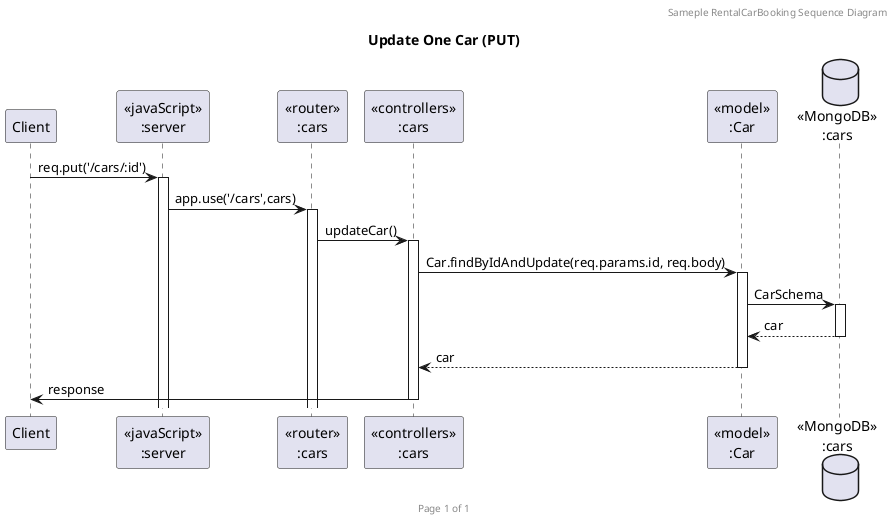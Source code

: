 @startuml Update One Car (PUT)

header Sameple RentalCarBooking Sequence Diagram
footer Page %page% of %lastpage%
title "Update One Car (PUT)"

participant "Client" as client
participant "<<javaScript>>\n:server" as server
participant "<<router>>\n:cars" as routerCars
participant "<<controllers>>\n:cars" as controllersCars
participant "<<model>>\n:Car" as modelCar
database "<<MongoDB>>\n:cars" as CarsDatabase

client->server ++:req.put('/cars/:id')
server->routerCars ++:app.use('/cars',cars)
routerCars -> controllersCars ++:updateCar()
controllersCars->modelCar ++:Car.findByIdAndUpdate(req.params.id, req.body)
modelCar->CarsDatabase ++:CarSchema
CarsDatabase --> modelCar --:car
modelCar --> controllersCars --:car
controllersCars->client --:response

@enduml